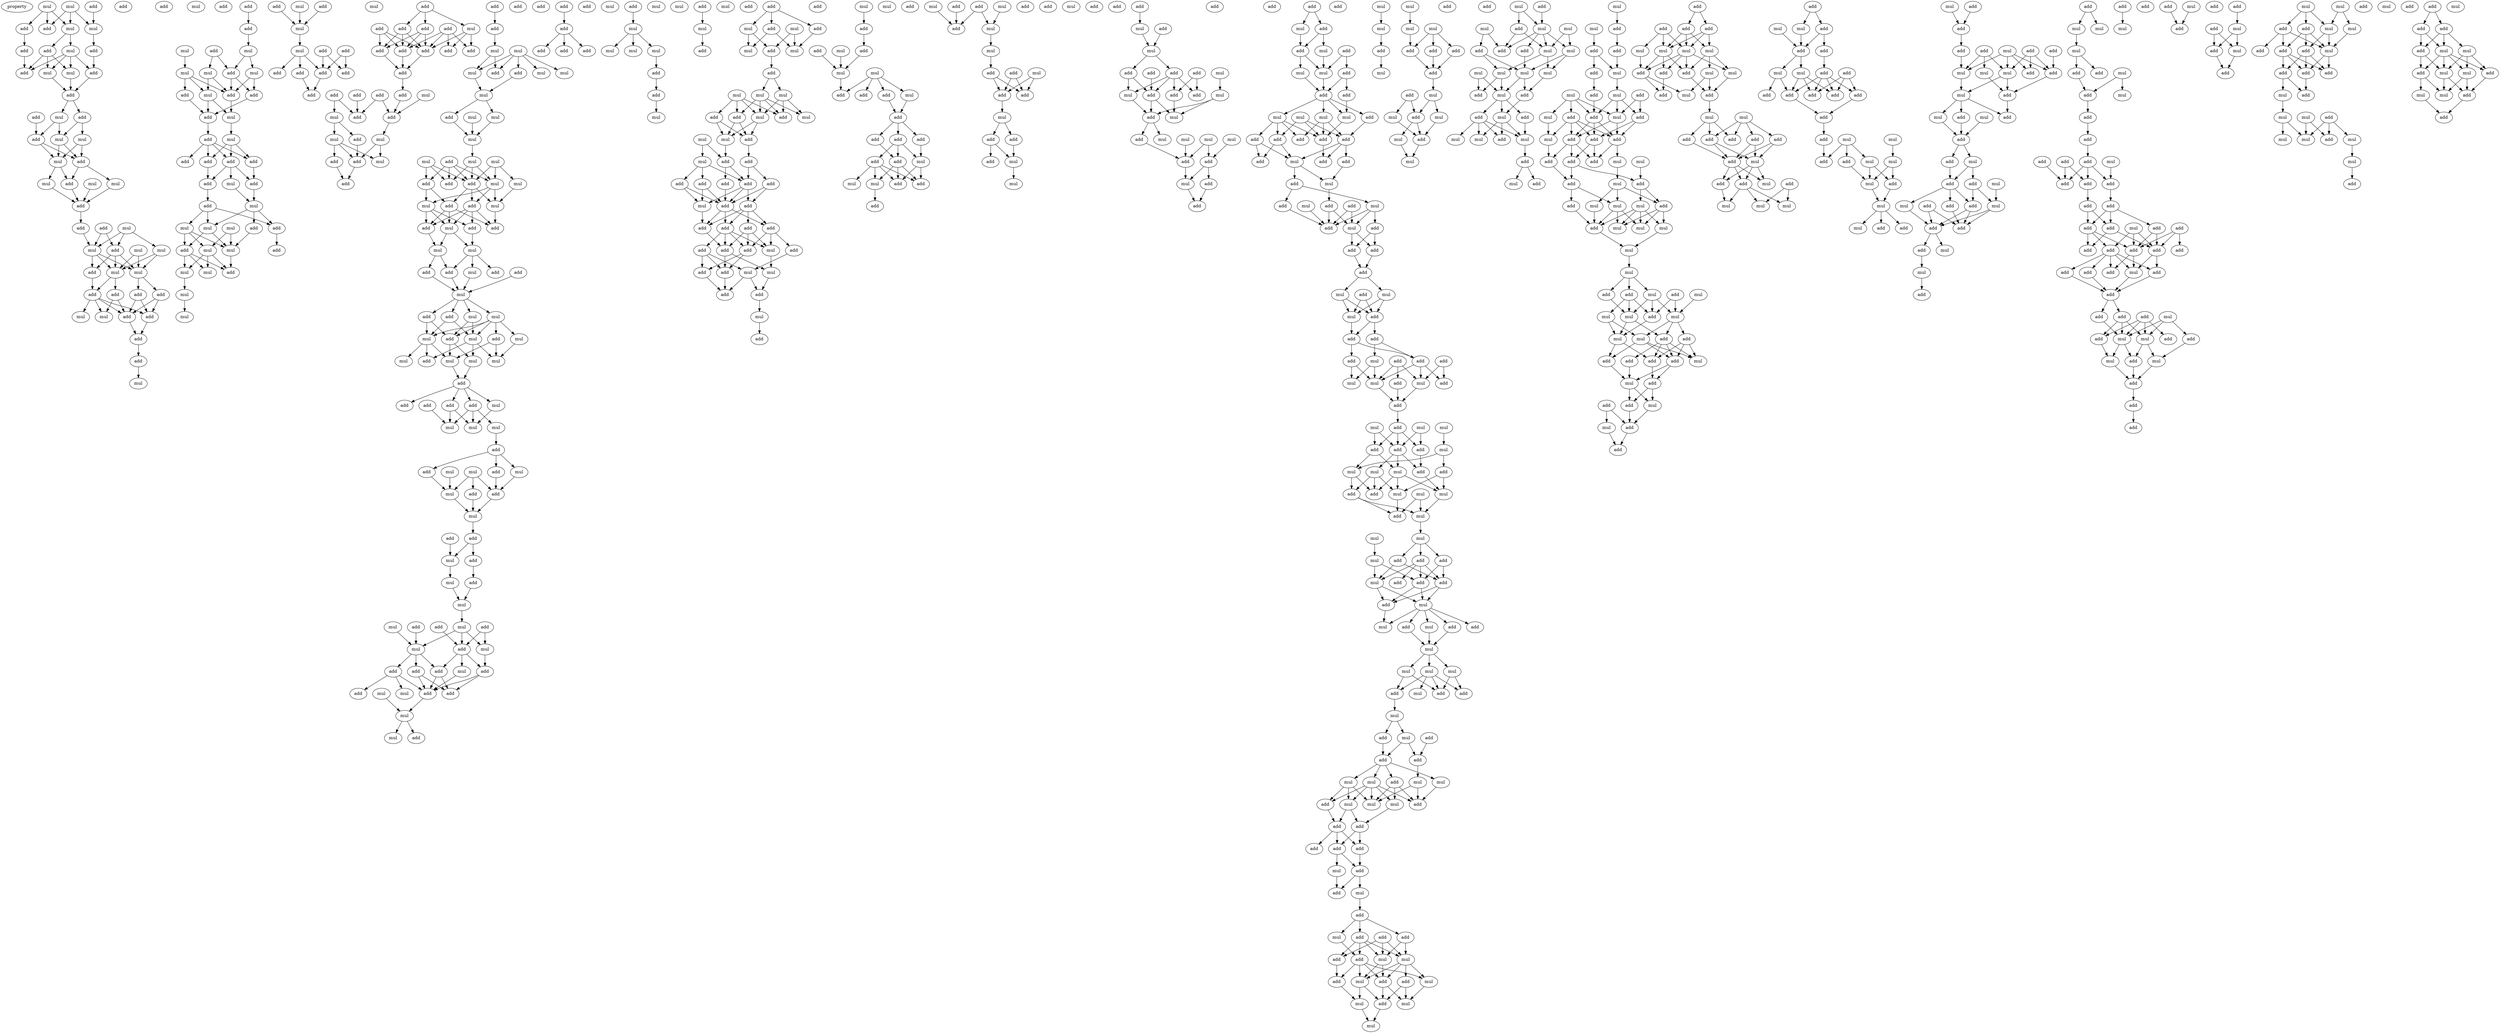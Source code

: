 digraph {
    node [fontcolor=black]
    property [mul=2,lf=1.8]
    0 [ label = mul ];
    1 [ label = add ];
    2 [ label = mul ];
    3 [ label = add ];
    4 [ label = add ];
    5 [ label = mul ];
    6 [ label = mul ];
    7 [ label = add ];
    8 [ label = add ];
    9 [ label = mul ];
    10 [ label = add ];
    11 [ label = add ];
    12 [ label = add ];
    13 [ label = mul ];
    14 [ label = mul ];
    15 [ label = add ];
    16 [ label = add ];
    17 [ label = add ];
    18 [ label = mul ];
    19 [ label = add ];
    20 [ label = add ];
    21 [ label = mul ];
    22 [ label = add ];
    23 [ label = mul ];
    24 [ label = mul ];
    25 [ label = add ];
    26 [ label = mul ];
    27 [ label = mul ];
    28 [ label = mul ];
    29 [ label = add ];
    30 [ label = mul ];
    31 [ label = add ];
    32 [ label = mul ];
    33 [ label = add ];
    34 [ label = add ];
    35 [ label = mul ];
    36 [ label = mul ];
    37 [ label = add ];
    38 [ label = mul ];
    39 [ label = mul ];
    40 [ label = mul ];
    41 [ label = add ];
    42 [ label = add ];
    43 [ label = add ];
    44 [ label = add ];
    45 [ label = add ];
    46 [ label = mul ];
    47 [ label = add ];
    48 [ label = mul ];
    49 [ label = add ];
    50 [ label = add ];
    51 [ label = add ];
    52 [ label = add ];
    53 [ label = mul ];
    54 [ label = add ];
    55 [ label = add ];
    56 [ label = add ];
    57 [ label = mul ];
    58 [ label = mul ];
    59 [ label = add ];
    60 [ label = mul ];
    61 [ label = mul ];
    62 [ label = mul ];
    63 [ label = add ];
    64 [ label = add ];
    65 [ label = mul ];
    66 [ label = add ];
    67 [ label = add ];
    68 [ label = mul ];
    69 [ label = mul ];
    70 [ label = add ];
    71 [ label = add ];
    72 [ label = add ];
    73 [ label = add ];
    74 [ label = add ];
    75 [ label = mul ];
    76 [ label = add ];
    77 [ label = add ];
    78 [ label = mul ];
    79 [ label = add ];
    80 [ label = add ];
    81 [ label = mul ];
    82 [ label = add ];
    83 [ label = mul ];
    84 [ label = mul ];
    85 [ label = add ];
    86 [ label = mul ];
    87 [ label = mul ];
    88 [ label = add ];
    89 [ label = add ];
    90 [ label = mul ];
    91 [ label = mul ];
    92 [ label = mul ];
    93 [ label = mul ];
    94 [ label = add ];
    95 [ label = mul ];
    96 [ label = add ];
    97 [ label = mul ];
    98 [ label = mul ];
    99 [ label = add ];
    100 [ label = mul ];
    101 [ label = add ];
    102 [ label = add ];
    103 [ label = add ];
    104 [ label = add ];
    105 [ label = add ];
    106 [ label = add ];
    107 [ label = add ];
    108 [ label = add ];
    109 [ label = add ];
    110 [ label = add ];
    111 [ label = add ];
    112 [ label = mul ];
    113 [ label = add ];
    114 [ label = add ];
    115 [ label = add ];
    116 [ label = add ];
    117 [ label = add ];
    118 [ label = add ];
    119 [ label = mul ];
    120 [ label = add ];
    121 [ label = add ];
    122 [ label = add ];
    123 [ label = add ];
    124 [ label = add ];
    125 [ label = add ];
    126 [ label = mul ];
    127 [ label = mul ];
    128 [ label = add ];
    129 [ label = mul ];
    130 [ label = add ];
    131 [ label = mul ];
    132 [ label = add ];
    133 [ label = add ];
    134 [ label = add ];
    135 [ label = add ];
    136 [ label = mul ];
    137 [ label = mul ];
    138 [ label = mul ];
    139 [ label = mul ];
    140 [ label = add ];
    141 [ label = mul ];
    142 [ label = add ];
    143 [ label = mul ];
    144 [ label = add ];
    145 [ label = mul ];
    146 [ label = mul ];
    147 [ label = add ];
    148 [ label = mul ];
    149 [ label = mul ];
    150 [ label = add ];
    151 [ label = mul ];
    152 [ label = mul ];
    153 [ label = mul ];
    154 [ label = add ];
    155 [ label = mul ];
    156 [ label = add ];
    157 [ label = add ];
    158 [ label = mul ];
    159 [ label = add ];
    160 [ label = mul ];
    161 [ label = add ];
    162 [ label = mul ];
    163 [ label = add ];
    164 [ label = add ];
    165 [ label = add ];
    166 [ label = mul ];
    167 [ label = mul ];
    168 [ label = add ];
    169 [ label = mul ];
    170 [ label = add ];
    171 [ label = add ];
    172 [ label = add ];
    173 [ label = mul ];
    174 [ label = add ];
    175 [ label = mul ];
    176 [ label = mul ];
    177 [ label = add ];
    178 [ label = mul ];
    179 [ label = mul ];
    180 [ label = add ];
    181 [ label = mul ];
    182 [ label = add ];
    183 [ label = add ];
    184 [ label = mul ];
    185 [ label = mul ];
    186 [ label = mul ];
    187 [ label = mul ];
    188 [ label = add ];
    189 [ label = add ];
    190 [ label = mul ];
    191 [ label = add ];
    192 [ label = add ];
    193 [ label = add ];
    194 [ label = mul ];
    195 [ label = mul ];
    196 [ label = mul ];
    197 [ label = add ];
    198 [ label = add ];
    199 [ label = add ];
    200 [ label = mul ];
    201 [ label = mul ];
    202 [ label = mul ];
    203 [ label = add ];
    204 [ label = mul ];
    205 [ label = add ];
    206 [ label = add ];
    207 [ label = mul ];
    208 [ label = add ];
    209 [ label = add ];
    210 [ label = add ];
    211 [ label = mul ];
    212 [ label = mul ];
    213 [ label = add ];
    214 [ label = mul ];
    215 [ label = add ];
    216 [ label = add ];
    217 [ label = add ];
    218 [ label = mul ];
    219 [ label = mul ];
    220 [ label = add ];
    221 [ label = mul ];
    222 [ label = mul ];
    223 [ label = add ];
    224 [ label = add ];
    225 [ label = add ];
    226 [ label = mul ];
    227 [ label = add ];
    228 [ label = add ];
    229 [ label = mul ];
    230 [ label = add ];
    231 [ label = add ];
    232 [ label = mul ];
    233 [ label = mul ];
    234 [ label = add ];
    235 [ label = add ];
    236 [ label = mul ];
    237 [ label = add ];
    238 [ label = add ];
    239 [ label = add ];
    240 [ label = add ];
    241 [ label = mul ];
    242 [ label = add ];
    243 [ label = add ];
    244 [ label = mul ];
    245 [ label = mul ];
    246 [ label = mul ];
    247 [ label = mul ];
    248 [ label = mul ];
    249 [ label = mul ];
    250 [ label = add ];
    251 [ label = add ];
    252 [ label = add ];
    253 [ label = mul ];
    254 [ label = mul ];
    255 [ label = mul ];
    256 [ label = add ];
    257 [ label = add ];
    258 [ label = add ];
    259 [ label = mul ];
    260 [ label = mul ];
    261 [ label = add ];
    262 [ label = add ];
    263 [ label = add ];
    264 [ label = mul ];
    265 [ label = mul ];
    266 [ label = add ];
    267 [ label = mul ];
    268 [ label = mul ];
    269 [ label = mul ];
    270 [ label = mul ];
    271 [ label = add ];
    272 [ label = add ];
    273 [ label = add ];
    274 [ label = mul ];
    275 [ label = add ];
    276 [ label = mul ];
    277 [ label = mul ];
    278 [ label = add ];
    279 [ label = add ];
    280 [ label = mul ];
    281 [ label = add ];
    282 [ label = add ];
    283 [ label = add ];
    284 [ label = add ];
    285 [ label = add ];
    286 [ label = add ];
    287 [ label = add ];
    288 [ label = mul ];
    289 [ label = add ];
    290 [ label = add ];
    291 [ label = add ];
    292 [ label = add ];
    293 [ label = mul ];
    294 [ label = add ];
    295 [ label = add ];
    296 [ label = add ];
    297 [ label = add ];
    298 [ label = add ];
    299 [ label = add ];
    300 [ label = mul ];
    301 [ label = mul ];
    302 [ label = add ];
    303 [ label = add ];
    304 [ label = add ];
    305 [ label = mul ];
    306 [ label = add ];
    307 [ label = mul ];
    308 [ label = add ];
    309 [ label = add ];
    310 [ label = mul ];
    311 [ label = add ];
    312 [ label = mul ];
    313 [ label = mul ];
    314 [ label = mul ];
    315 [ label = add ];
    316 [ label = add ];
    317 [ label = add ];
    318 [ label = mul ];
    319 [ label = add ];
    320 [ label = add ];
    321 [ label = add ];
    322 [ label = add ];
    323 [ label = add ];
    324 [ label = mul ];
    325 [ label = add ];
    326 [ label = add ];
    327 [ label = mul ];
    328 [ label = mul ];
    329 [ label = add ];
    330 [ label = add ];
    331 [ label = add ];
    332 [ label = mul ];
    333 [ label = add ];
    334 [ label = add ];
    335 [ label = mul ];
    336 [ label = mul ];
    337 [ label = add ];
    338 [ label = mul ];
    339 [ label = add ];
    340 [ label = add ];
    341 [ label = mul ];
    342 [ label = add ];
    343 [ label = add ];
    344 [ label = add ];
    345 [ label = add ];
    346 [ label = mul ];
    347 [ label = add ];
    348 [ label = add ];
    349 [ label = add ];
    350 [ label = mul ];
    351 [ label = mul ];
    352 [ label = add ];
    353 [ label = mul ];
    354 [ label = add ];
    355 [ label = add ];
    356 [ label = mul ];
    357 [ label = add ];
    358 [ label = add ];
    359 [ label = add ];
    360 [ label = mul ];
    361 [ label = add ];
    362 [ label = mul ];
    363 [ label = add ];
    364 [ label = add ];
    365 [ label = add ];
    366 [ label = mul ];
    367 [ label = mul ];
    368 [ label = add ];
    369 [ label = add ];
    370 [ label = add ];
    371 [ label = mul ];
    372 [ label = add ];
    373 [ label = add ];
    374 [ label = mul ];
    375 [ label = mul ];
    376 [ label = mul ];
    377 [ label = mul ];
    378 [ label = add ];
    379 [ label = add ];
    380 [ label = mul ];
    381 [ label = add ];
    382 [ label = add ];
    383 [ label = add ];
    384 [ label = add ];
    385 [ label = mul ];
    386 [ label = add ];
    387 [ label = mul ];
    388 [ label = add ];
    389 [ label = mul ];
    390 [ label = mul ];
    391 [ label = add ];
    392 [ label = add ];
    393 [ label = add ];
    394 [ label = mul ];
    395 [ label = mul ];
    396 [ label = add ];
    397 [ label = mul ];
    398 [ label = mul ];
    399 [ label = add ];
    400 [ label = add ];
    401 [ label = add ];
    402 [ label = add ];
    403 [ label = add ];
    404 [ label = add ];
    405 [ label = mul ];
    406 [ label = add ];
    407 [ label = add ];
    408 [ label = add ];
    409 [ label = mul ];
    410 [ label = add ];
    411 [ label = mul ];
    412 [ label = add ];
    413 [ label = mul ];
    414 [ label = add ];
    415 [ label = add ];
    416 [ label = add ];
    417 [ label = mul ];
    418 [ label = add ];
    419 [ label = add ];
    420 [ label = add ];
    421 [ label = add ];
    422 [ label = mul ];
    423 [ label = add ];
    424 [ label = mul ];
    425 [ label = add ];
    426 [ label = mul ];
    427 [ label = add ];
    428 [ label = add ];
    429 [ label = add ];
    430 [ label = add ];
    431 [ label = mul ];
    432 [ label = add ];
    433 [ label = add ];
    434 [ label = mul ];
    435 [ label = mul ];
    436 [ label = mul ];
    437 [ label = add ];
    438 [ label = add ];
    439 [ label = add ];
    440 [ label = mul ];
    441 [ label = mul ];
    442 [ label = add ];
    443 [ label = mul ];
    444 [ label = add ];
    445 [ label = add ];
    446 [ label = add ];
    447 [ label = mul ];
    448 [ label = mul ];
    449 [ label = mul ];
    450 [ label = mul ];
    451 [ label = add ];
    452 [ label = add ];
    453 [ label = mul ];
    454 [ label = add ];
    455 [ label = mul ];
    456 [ label = add ];
    457 [ label = mul ];
    458 [ label = mul ];
    459 [ label = add ];
    460 [ label = mul ];
    461 [ label = mul ];
    462 [ label = add ];
    463 [ label = add ];
    464 [ label = mul ];
    465 [ label = add ];
    466 [ label = mul ];
    467 [ label = add ];
    468 [ label = add ];
    469 [ label = add ];
    470 [ label = add ];
    471 [ label = mul ];
    472 [ label = mul ];
    473 [ label = add ];
    474 [ label = mul ];
    475 [ label = add ];
    476 [ label = add ];
    477 [ label = mul ];
    478 [ label = mul ];
    479 [ label = mul ];
    480 [ label = mul ];
    481 [ label = add ];
    482 [ label = add ];
    483 [ label = mul ];
    484 [ label = add ];
    485 [ label = mul ];
    486 [ label = add ];
    487 [ label = add ];
    488 [ label = mul ];
    489 [ label = add ];
    490 [ label = add ];
    491 [ label = mul ];
    492 [ label = add ];
    493 [ label = mul ];
    494 [ label = mul ];
    495 [ label = mul ];
    496 [ label = mul ];
    497 [ label = mul ];
    498 [ label = add ];
    499 [ label = mul ];
    500 [ label = add ];
    501 [ label = add ];
    502 [ label = add ];
    503 [ label = add ];
    504 [ label = add ];
    505 [ label = add ];
    506 [ label = add ];
    507 [ label = mul ];
    508 [ label = mul ];
    509 [ label = add ];
    510 [ label = add ];
    511 [ label = add ];
    512 [ label = add ];
    513 [ label = mul ];
    514 [ label = add ];
    515 [ label = mul ];
    516 [ label = add ];
    517 [ label = add ];
    518 [ label = mul ];
    519 [ label = add ];
    520 [ label = mul ];
    521 [ label = mul ];
    522 [ label = add ];
    523 [ label = add ];
    524 [ label = mul ];
    525 [ label = mul ];
    526 [ label = add ];
    527 [ label = mul ];
    528 [ label = mul ];
    529 [ label = mul ];
    530 [ label = add ];
    531 [ label = mul ];
    532 [ label = mul ];
    533 [ label = mul ];
    534 [ label = mul ];
    535 [ label = add ];
    536 [ label = add ];
    537 [ label = add ];
    538 [ label = add ];
    539 [ label = add ];
    540 [ label = add ];
    541 [ label = mul ];
    542 [ label = mul ];
    543 [ label = add ];
    544 [ label = add ];
    545 [ label = mul ];
    546 [ label = add ];
    547 [ label = mul ];
    548 [ label = mul ];
    549 [ label = mul ];
    550 [ label = add ];
    551 [ label = mul ];
    552 [ label = add ];
    553 [ label = mul ];
    554 [ label = mul ];
    555 [ label = add ];
    556 [ label = mul ];
    557 [ label = add ];
    558 [ label = add ];
    559 [ label = mul ];
    560 [ label = mul ];
    561 [ label = mul ];
    562 [ label = mul ];
    563 [ label = mul ];
    564 [ label = add ];
    565 [ label = mul ];
    566 [ label = add ];
    567 [ label = add ];
    568 [ label = mul ];
    569 [ label = add ];
    570 [ label = mul ];
    571 [ label = add ];
    572 [ label = mul ];
    573 [ label = mul ];
    574 [ label = add ];
    575 [ label = mul ];
    576 [ label = add ];
    577 [ label = mul ];
    578 [ label = add ];
    579 [ label = mul ];
    580 [ label = add ];
    581 [ label = add ];
    582 [ label = add ];
    583 [ label = mul ];
    584 [ label = mul ];
    585 [ label = add ];
    586 [ label = mul ];
    587 [ label = add ];
    588 [ label = add ];
    589 [ label = add ];
    590 [ label = mul ];
    591 [ label = mul ];
    592 [ label = add ];
    593 [ label = mul ];
    594 [ label = add ];
    595 [ label = add ];
    596 [ label = add ];
    597 [ label = mul ];
    598 [ label = add ];
    599 [ label = mul ];
    600 [ label = add ];
    601 [ label = add ];
    602 [ label = add ];
    603 [ label = mul ];
    604 [ label = add ];
    605 [ label = mul ];
    606 [ label = add ];
    607 [ label = mul ];
    608 [ label = add ];
    609 [ label = mul ];
    610 [ label = add ];
    611 [ label = mul ];
    612 [ label = mul ];
    613 [ label = mul ];
    614 [ label = mul ];
    615 [ label = mul ];
    616 [ label = add ];
    617 [ label = add ];
    618 [ label = add ];
    619 [ label = mul ];
    620 [ label = mul ];
    621 [ label = mul ];
    622 [ label = mul ];
    623 [ label = add ];
    624 [ label = mul ];
    625 [ label = mul ];
    626 [ label = add ];
    627 [ label = add ];
    628 [ label = mul ];
    629 [ label = add ];
    630 [ label = mul ];
    631 [ label = add ];
    632 [ label = add ];
    633 [ label = add ];
    634 [ label = mul ];
    635 [ label = add ];
    636 [ label = mul ];
    637 [ label = add ];
    638 [ label = add ];
    639 [ label = mul ];
    640 [ label = add ];
    641 [ label = add ];
    642 [ label = add ];
    643 [ label = add ];
    644 [ label = add ];
    645 [ label = add ];
    646 [ label = mul ];
    647 [ label = mul ];
    648 [ label = mul ];
    649 [ label = mul ];
    650 [ label = add ];
    651 [ label = mul ];
    652 [ label = add ];
    653 [ label = add ];
    654 [ label = mul ];
    655 [ label = add ];
    656 [ label = add ];
    657 [ label = mul ];
    658 [ label = mul ];
    659 [ label = mul ];
    660 [ label = add ];
    661 [ label = add ];
    662 [ label = add ];
    663 [ label = add ];
    664 [ label = add ];
    665 [ label = add ];
    666 [ label = mul ];
    667 [ label = add ];
    668 [ label = mul ];
    669 [ label = add ];
    670 [ label = add ];
    671 [ label = mul ];
    672 [ label = mul ];
    673 [ label = mul ];
    674 [ label = add ];
    675 [ label = add ];
    676 [ label = mul ];
    677 [ label = mul ];
    678 [ label = add ];
    679 [ label = add ];
    680 [ label = add ];
    681 [ label = mul ];
    682 [ label = mul ];
    683 [ label = add ];
    684 [ label = add ];
    685 [ label = add ];
    686 [ label = add ];
    687 [ label = add ];
    688 [ label = add ];
    689 [ label = add ];
    690 [ label = add ];
    691 [ label = mul ];
    692 [ label = mul ];
    693 [ label = mul ];
    694 [ label = add ];
    695 [ label = mul ];
    696 [ label = add ];
    697 [ label = mul ];
    698 [ label = add ];
    699 [ label = mul ];
    700 [ label = mul ];
    701 [ label = mul ];
    702 [ label = add ];
    703 [ label = add ];
    704 [ label = add ];
    705 [ label = add ];
    706 [ label = mul ];
    707 [ label = add ];
    708 [ label = add ];
    709 [ label = add ];
    710 [ label = add ];
    711 [ label = add ];
    712 [ label = mul ];
    713 [ label = mul ];
    714 [ label = add ];
    715 [ label = mul ];
    716 [ label = mul ];
    717 [ label = add ];
    718 [ label = mul ];
    719 [ label = add ];
    720 [ label = add ];
    721 [ label = mul ];
    722 [ label = add ];
    723 [ label = mul ];
    724 [ label = add ];
    725 [ label = add ];
    726 [ label = add ];
    727 [ label = mul ];
    728 [ label = mul ];
    729 [ label = add ];
    730 [ label = mul ];
    731 [ label = add ];
    732 [ label = add ];
    733 [ label = add ];
    734 [ label = add ];
    735 [ label = add ];
    736 [ label = mul ];
    737 [ label = mul ];
    738 [ label = add ];
    739 [ label = add ];
    740 [ label = mul ];
    741 [ label = mul ];
    742 [ label = mul ];
    743 [ label = mul ];
    744 [ label = add ];
    745 [ label = add ];
    746 [ label = add ];
    747 [ label = mul ];
    748 [ label = mul ];
    749 [ label = add ];
    750 [ label = add ];
    751 [ label = add ];
    752 [ label = add ];
    753 [ label = mul ];
    754 [ label = add ];
    755 [ label = add ];
    756 [ label = add ];
    757 [ label = add ];
    758 [ label = add ];
    759 [ label = add ];
    760 [ label = add ];
    761 [ label = add ];
    762 [ label = add ];
    763 [ label = add ];
    764 [ label = mul ];
    765 [ label = add ];
    766 [ label = add ];
    767 [ label = add ];
    768 [ label = add ];
    769 [ label = add ];
    770 [ label = add ];
    771 [ label = add ];
    772 [ label = mul ];
    773 [ label = add ];
    774 [ label = add ];
    775 [ label = add ];
    776 [ label = add ];
    777 [ label = add ];
    778 [ label = mul ];
    779 [ label = add ];
    780 [ label = add ];
    781 [ label = add ];
    782 [ label = add ];
    783 [ label = mul ];
    784 [ label = add ];
    785 [ label = add ];
    786 [ label = mul ];
    787 [ label = mul ];
    788 [ label = mul ];
    789 [ label = add ];
    790 [ label = add ];
    791 [ label = add ];
    792 [ label = mul ];
    793 [ label = add ];
    794 [ label = add ];
    795 [ label = add ];
    796 [ label = add ];
    797 [ label = add ];
    798 [ label = add ];
    799 [ label = mul ];
    800 [ label = add ];
    801 [ label = mul ];
    802 [ label = add ];
    803 [ label = mul ];
    804 [ label = add ];
    805 [ label = mul ];
    806 [ label = add ];
    807 [ label = mul ];
    808 [ label = add ];
    809 [ label = mul ];
    810 [ label = add ];
    811 [ label = mul ];
    812 [ label = add ];
    813 [ label = add ];
    814 [ label = add ];
    815 [ label = add ];
    816 [ label = mul ];
    817 [ label = add ];
    818 [ label = mul ];
    819 [ label = add ];
    820 [ label = mul ];
    821 [ label = add ];
    822 [ label = mul ];
    823 [ label = add ];
    824 [ label = mul ];
    825 [ label = mul ];
    826 [ label = mul ];
    827 [ label = add ];
    828 [ label = mul ];
    829 [ label = add ];
    830 [ label = add ];
    831 [ label = add ];
    832 [ label = add ];
    833 [ label = add ];
    834 [ label = mul ];
    835 [ label = mul ];
    836 [ label = mul ];
    837 [ label = add ];
    838 [ label = add ];
    839 [ label = mul ];
    840 [ label = mul ];
    841 [ label = mul ];
    842 [ label = add ];
    843 [ label = add ];
    844 [ label = mul ];
    0 -> 4 [ name = 0 ];
    0 -> 5 [ name = 1 ];
    0 -> 6 [ name = 2 ];
    1 -> 5 [ name = 3 ];
    2 -> 3 [ name = 4 ];
    2 -> 4 [ name = 5 ];
    2 -> 6 [ name = 6 ];
    3 -> 7 [ name = 7 ];
    5 -> 8 [ name = 8 ];
    6 -> 9 [ name = 9 ];
    6 -> 10 [ name = 10 ];
    7 -> 12 [ name = 11 ];
    8 -> 11 [ name = 12 ];
    9 -> 11 [ name = 13 ];
    9 -> 12 [ name = 14 ];
    9 -> 13 [ name = 15 ];
    9 -> 14 [ name = 16 ];
    10 -> 12 [ name = 17 ];
    10 -> 13 [ name = 18 ];
    10 -> 14 [ name = 19 ];
    11 -> 16 [ name = 20 ];
    13 -> 16 [ name = 21 ];
    14 -> 16 [ name = 22 ];
    16 -> 17 [ name = 23 ];
    16 -> 18 [ name = 24 ];
    17 -> 21 [ name = 25 ];
    17 -> 23 [ name = 26 ];
    18 -> 21 [ name = 27 ];
    18 -> 22 [ name = 28 ];
    20 -> 22 [ name = 29 ];
    21 -> 24 [ name = 30 ];
    21 -> 25 [ name = 31 ];
    22 -> 24 [ name = 32 ];
    22 -> 25 [ name = 33 ];
    23 -> 24 [ name = 34 ];
    23 -> 25 [ name = 35 ];
    24 -> 26 [ name = 36 ];
    24 -> 29 [ name = 37 ];
    25 -> 27 [ name = 38 ];
    25 -> 29 [ name = 39 ];
    26 -> 31 [ name = 40 ];
    27 -> 31 [ name = 41 ];
    28 -> 31 [ name = 42 ];
    29 -> 31 [ name = 43 ];
    31 -> 33 [ name = 44 ];
    32 -> 36 [ name = 45 ];
    32 -> 37 [ name = 46 ];
    32 -> 38 [ name = 47 ];
    33 -> 36 [ name = 48 ];
    34 -> 36 [ name = 49 ];
    34 -> 37 [ name = 50 ];
    35 -> 39 [ name = 51 ];
    35 -> 40 [ name = 52 ];
    36 -> 39 [ name = 53 ];
    36 -> 40 [ name = 54 ];
    36 -> 41 [ name = 55 ];
    37 -> 39 [ name = 56 ];
    37 -> 40 [ name = 57 ];
    37 -> 41 [ name = 58 ];
    38 -> 39 [ name = 59 ];
    38 -> 40 [ name = 60 ];
    39 -> 43 [ name = 61 ];
    39 -> 44 [ name = 62 ];
    40 -> 42 [ name = 63 ];
    40 -> 45 [ name = 64 ];
    41 -> 43 [ name = 65 ];
    42 -> 47 [ name = 66 ];
    42 -> 49 [ name = 67 ];
    43 -> 46 [ name = 68 ];
    43 -> 47 [ name = 69 ];
    43 -> 48 [ name = 70 ];
    43 -> 49 [ name = 71 ];
    44 -> 46 [ name = 72 ];
    44 -> 47 [ name = 73 ];
    45 -> 47 [ name = 74 ];
    45 -> 49 [ name = 75 ];
    47 -> 50 [ name = 76 ];
    49 -> 50 [ name = 77 ];
    50 -> 51 [ name = 78 ];
    51 -> 53 [ name = 79 ];
    54 -> 55 [ name = 80 ];
    55 -> 57 [ name = 81 ];
    56 -> 59 [ name = 82 ];
    56 -> 60 [ name = 83 ];
    57 -> 59 [ name = 84 ];
    57 -> 62 [ name = 85 ];
    58 -> 61 [ name = 86 ];
    59 -> 64 [ name = 87 ];
    59 -> 66 [ name = 88 ];
    60 -> 65 [ name = 89 ];
    60 -> 66 [ name = 90 ];
    61 -> 63 [ name = 91 ];
    61 -> 65 [ name = 92 ];
    61 -> 66 [ name = 93 ];
    62 -> 64 [ name = 94 ];
    62 -> 66 [ name = 95 ];
    63 -> 67 [ name = 96 ];
    64 -> 67 [ name = 97 ];
    65 -> 67 [ name = 98 ];
    65 -> 68 [ name = 99 ];
    66 -> 68 [ name = 100 ];
    67 -> 70 [ name = 101 ];
    68 -> 69 [ name = 102 ];
    69 -> 71 [ name = 103 ];
    69 -> 72 [ name = 104 ];
    69 -> 74 [ name = 105 ];
    70 -> 71 [ name = 106 ];
    70 -> 72 [ name = 107 ];
    70 -> 73 [ name = 108 ];
    70 -> 74 [ name = 109 ];
    71 -> 75 [ name = 110 ];
    71 -> 76 [ name = 111 ];
    71 -> 77 [ name = 112 ];
    72 -> 76 [ name = 113 ];
    74 -> 77 [ name = 114 ];
    75 -> 78 [ name = 115 ];
    76 -> 79 [ name = 116 ];
    77 -> 78 [ name = 117 ];
    78 -> 80 [ name = 118 ];
    78 -> 82 [ name = 119 ];
    78 -> 83 [ name = 120 ];
    79 -> 80 [ name = 121 ];
    79 -> 81 [ name = 122 ];
    79 -> 83 [ name = 123 ];
    80 -> 88 [ name = 124 ];
    81 -> 85 [ name = 125 ];
    81 -> 86 [ name = 126 ];
    81 -> 87 [ name = 127 ];
    82 -> 87 [ name = 128 ];
    83 -> 85 [ name = 129 ];
    83 -> 87 [ name = 130 ];
    84 -> 86 [ name = 131 ];
    84 -> 87 [ name = 132 ];
    85 -> 89 [ name = 133 ];
    85 -> 90 [ name = 134 ];
    85 -> 91 [ name = 135 ];
    86 -> 89 [ name = 136 ];
    86 -> 90 [ name = 137 ];
    86 -> 91 [ name = 138 ];
    87 -> 89 [ name = 139 ];
    90 -> 92 [ name = 140 ];
    92 -> 93 [ name = 141 ];
    94 -> 98 [ name = 142 ];
    95 -> 98 [ name = 143 ];
    96 -> 98 [ name = 144 ];
    98 -> 100 [ name = 145 ];
    99 -> 102 [ name = 146 ];
    99 -> 104 [ name = 147 ];
    100 -> 103 [ name = 148 ];
    100 -> 104 [ name = 149 ];
    100 -> 105 [ name = 150 ];
    101 -> 102 [ name = 151 ];
    101 -> 104 [ name = 152 ];
    104 -> 106 [ name = 153 ];
    105 -> 106 [ name = 154 ];
    107 -> 109 [ name = 155 ];
    107 -> 110 [ name = 156 ];
    107 -> 112 [ name = 157 ];
    108 -> 115 [ name = 158 ];
    108 -> 116 [ name = 159 ];
    108 -> 117 [ name = 160 ];
    109 -> 115 [ name = 161 ];
    109 -> 116 [ name = 162 ];
    109 -> 117 [ name = 163 ];
    110 -> 115 [ name = 164 ];
    110 -> 116 [ name = 165 ];
    110 -> 117 [ name = 166 ];
    111 -> 113 [ name = 167 ];
    111 -> 114 [ name = 168 ];
    111 -> 115 [ name = 169 ];
    111 -> 116 [ name = 170 ];
    112 -> 113 [ name = 171 ];
    112 -> 114 [ name = 172 ];
    112 -> 116 [ name = 173 ];
    115 -> 118 [ name = 174 ];
    116 -> 118 [ name = 175 ];
    117 -> 118 [ name = 176 ];
    118 -> 121 [ name = 177 ];
    119 -> 125 [ name = 178 ];
    120 -> 124 [ name = 179 ];
    120 -> 126 [ name = 180 ];
    121 -> 125 [ name = 181 ];
    122 -> 124 [ name = 182 ];
    122 -> 125 [ name = 183 ];
    123 -> 124 [ name = 184 ];
    125 -> 127 [ name = 185 ];
    126 -> 128 [ name = 186 ];
    126 -> 129 [ name = 187 ];
    127 -> 131 [ name = 188 ];
    127 -> 132 [ name = 189 ];
    128 -> 132 [ name = 190 ];
    129 -> 130 [ name = 191 ];
    129 -> 131 [ name = 192 ];
    129 -> 132 [ name = 193 ];
    130 -> 133 [ name = 194 ];
    132 -> 133 [ name = 195 ];
    134 -> 135 [ name = 196 ];
    135 -> 137 [ name = 197 ];
    136 -> 138 [ name = 198 ];
    136 -> 139 [ name = 199 ];
    136 -> 140 [ name = 200 ];
    136 -> 141 [ name = 201 ];
    136 -> 142 [ name = 202 ];
    137 -> 140 [ name = 203 ];
    137 -> 141 [ name = 204 ];
    141 -> 143 [ name = 205 ];
    142 -> 143 [ name = 206 ];
    143 -> 145 [ name = 207 ];
    143 -> 147 [ name = 208 ];
    145 -> 148 [ name = 209 ];
    146 -> 148 [ name = 210 ];
    147 -> 148 [ name = 211 ];
    148 -> 152 [ name = 212 ];
    149 -> 153 [ name = 213 ];
    149 -> 155 [ name = 214 ];
    149 -> 156 [ name = 215 ];
    150 -> 154 [ name = 216 ];
    150 -> 155 [ name = 217 ];
    150 -> 156 [ name = 218 ];
    150 -> 157 [ name = 219 ];
    151 -> 154 [ name = 220 ];
    151 -> 156 [ name = 221 ];
    151 -> 157 [ name = 222 ];
    152 -> 154 [ name = 223 ];
    152 -> 155 [ name = 224 ];
    152 -> 156 [ name = 225 ];
    153 -> 160 [ name = 226 ];
    155 -> 158 [ name = 227 ];
    155 -> 159 [ name = 228 ];
    155 -> 160 [ name = 229 ];
    156 -> 159 [ name = 230 ];
    156 -> 160 [ name = 231 ];
    156 -> 161 [ name = 232 ];
    157 -> 158 [ name = 233 ];
    157 -> 161 [ name = 234 ];
    158 -> 162 [ name = 235 ];
    158 -> 163 [ name = 236 ];
    158 -> 164 [ name = 237 ];
    159 -> 162 [ name = 238 ];
    159 -> 163 [ name = 239 ];
    159 -> 164 [ name = 240 ];
    159 -> 165 [ name = 241 ];
    160 -> 165 [ name = 242 ];
    161 -> 162 [ name = 243 ];
    161 -> 163 [ name = 244 ];
    161 -> 165 [ name = 245 ];
    162 -> 166 [ name = 246 ];
    162 -> 167 [ name = 247 ];
    163 -> 166 [ name = 248 ];
    164 -> 167 [ name = 249 ];
    166 -> 168 [ name = 250 ];
    166 -> 170 [ name = 251 ];
    167 -> 168 [ name = 252 ];
    167 -> 169 [ name = 253 ];
    167 -> 171 [ name = 254 ];
    168 -> 173 [ name = 255 ];
    169 -> 173 [ name = 256 ];
    170 -> 173 [ name = 257 ];
    172 -> 173 [ name = 258 ];
    173 -> 174 [ name = 259 ];
    173 -> 175 [ name = 260 ];
    173 -> 176 [ name = 261 ];
    173 -> 177 [ name = 262 ];
    174 -> 179 [ name = 263 ];
    174 -> 182 [ name = 264 ];
    175 -> 178 [ name = 265 ];
    175 -> 179 [ name = 266 ];
    175 -> 180 [ name = 267 ];
    175 -> 181 [ name = 268 ];
    175 -> 182 [ name = 269 ];
    176 -> 178 [ name = 270 ];
    176 -> 182 [ name = 271 ];
    177 -> 178 [ name = 272 ];
    177 -> 179 [ name = 273 ];
    178 -> 183 [ name = 274 ];
    178 -> 184 [ name = 275 ];
    178 -> 187 [ name = 276 ];
    179 -> 183 [ name = 277 ];
    179 -> 185 [ name = 278 ];
    179 -> 186 [ name = 279 ];
    180 -> 185 [ name = 280 ];
    180 -> 187 [ name = 281 ];
    181 -> 187 [ name = 282 ];
    182 -> 184 [ name = 283 ];
    182 -> 185 [ name = 284 ];
    184 -> 188 [ name = 285 ];
    185 -> 188 [ name = 286 ];
    188 -> 190 [ name = 287 ];
    188 -> 191 [ name = 288 ];
    188 -> 192 [ name = 289 ];
    188 -> 193 [ name = 290 ];
    189 -> 195 [ name = 291 ];
    190 -> 194 [ name = 292 ];
    191 -> 194 [ name = 293 ];
    191 -> 195 [ name = 294 ];
    191 -> 196 [ name = 295 ];
    192 -> 194 [ name = 296 ];
    192 -> 195 [ name = 297 ];
    196 -> 197 [ name = 298 ];
    197 -> 198 [ name = 299 ];
    197 -> 199 [ name = 300 ];
    197 -> 201 [ name = 301 ];
    198 -> 204 [ name = 302 ];
    199 -> 205 [ name = 303 ];
    200 -> 204 [ name = 304 ];
    201 -> 205 [ name = 305 ];
    202 -> 204 [ name = 306 ];
    202 -> 205 [ name = 307 ];
    202 -> 206 [ name = 308 ];
    204 -> 207 [ name = 309 ];
    205 -> 207 [ name = 310 ];
    206 -> 207 [ name = 311 ];
    207 -> 208 [ name = 312 ];
    208 -> 210 [ name = 313 ];
    208 -> 211 [ name = 314 ];
    209 -> 211 [ name = 315 ];
    210 -> 213 [ name = 316 ];
    211 -> 212 [ name = 317 ];
    212 -> 214 [ name = 318 ];
    213 -> 214 [ name = 319 ];
    214 -> 219 [ name = 320 ];
    215 -> 222 [ name = 321 ];
    216 -> 220 [ name = 322 ];
    217 -> 220 [ name = 323 ];
    217 -> 221 [ name = 324 ];
    218 -> 222 [ name = 325 ];
    219 -> 220 [ name = 326 ];
    219 -> 221 [ name = 327 ];
    219 -> 222 [ name = 328 ];
    220 -> 223 [ name = 329 ];
    220 -> 225 [ name = 330 ];
    220 -> 226 [ name = 331 ];
    221 -> 225 [ name = 332 ];
    222 -> 223 [ name = 333 ];
    222 -> 224 [ name = 334 ];
    222 -> 227 [ name = 335 ];
    223 -> 228 [ name = 336 ];
    223 -> 230 [ name = 337 ];
    224 -> 228 [ name = 338 ];
    224 -> 229 [ name = 339 ];
    224 -> 231 [ name = 340 ];
    225 -> 228 [ name = 341 ];
    225 -> 230 [ name = 342 ];
    226 -> 228 [ name = 343 ];
    227 -> 228 [ name = 344 ];
    227 -> 230 [ name = 345 ];
    228 -> 233 [ name = 346 ];
    232 -> 233 [ name = 347 ];
    233 -> 236 [ name = 348 ];
    233 -> 237 [ name = 349 ];
    234 -> 238 [ name = 350 ];
    238 -> 239 [ name = 351 ];
    238 -> 240 [ name = 352 ];
    238 -> 242 [ name = 353 ];
    243 -> 245 [ name = 354 ];
    245 -> 246 [ name = 355 ];
    245 -> 247 [ name = 356 ];
    245 -> 248 [ name = 357 ];
    248 -> 250 [ name = 358 ];
    250 -> 251 [ name = 359 ];
    251 -> 253 [ name = 360 ];
    252 -> 254 [ name = 361 ];
    254 -> 257 [ name = 362 ];
    258 -> 259 [ name = 363 ];
    258 -> 261 [ name = 364 ];
    258 -> 262 [ name = 365 ];
    259 -> 263 [ name = 366 ];
    259 -> 265 [ name = 367 ];
    260 -> 263 [ name = 368 ];
    260 -> 264 [ name = 369 ];
    261 -> 264 [ name = 370 ];
    261 -> 265 [ name = 371 ];
    262 -> 264 [ name = 372 ];
    263 -> 266 [ name = 373 ];
    266 -> 268 [ name = 374 ];
    266 -> 269 [ name = 375 ];
    267 -> 270 [ name = 376 ];
    267 -> 271 [ name = 377 ];
    267 -> 272 [ name = 378 ];
    267 -> 273 [ name = 379 ];
    268 -> 270 [ name = 380 ];
    268 -> 271 [ name = 381 ];
    268 -> 274 [ name = 382 ];
    269 -> 270 [ name = 383 ];
    269 -> 271 [ name = 384 ];
    269 -> 273 [ name = 385 ];
    269 -> 274 [ name = 386 ];
    270 -> 275 [ name = 387 ];
    270 -> 276 [ name = 388 ];
    272 -> 275 [ name = 389 ];
    272 -> 276 [ name = 390 ];
    273 -> 275 [ name = 391 ];
    273 -> 276 [ name = 392 ];
    275 -> 278 [ name = 393 ];
    276 -> 279 [ name = 394 ];
    277 -> 279 [ name = 395 ];
    277 -> 280 [ name = 396 ];
    278 -> 282 [ name = 397 ];
    278 -> 285 [ name = 398 ];
    279 -> 283 [ name = 399 ];
    279 -> 285 [ name = 400 ];
    280 -> 281 [ name = 401 ];
    280 -> 284 [ name = 402 ];
    280 -> 285 [ name = 403 ];
    281 -> 287 [ name = 404 ];
    281 -> 288 [ name = 405 ];
    282 -> 286 [ name = 406 ];
    282 -> 287 [ name = 407 ];
    283 -> 287 [ name = 408 ];
    284 -> 287 [ name = 409 ];
    284 -> 288 [ name = 410 ];
    285 -> 286 [ name = 411 ];
    285 -> 287 [ name = 412 ];
    285 -> 288 [ name = 413 ];
    286 -> 289 [ name = 414 ];
    286 -> 290 [ name = 415 ];
    286 -> 291 [ name = 416 ];
    286 -> 292 [ name = 417 ];
    287 -> 290 [ name = 418 ];
    287 -> 291 [ name = 419 ];
    287 -> 292 [ name = 420 ];
    288 -> 291 [ name = 421 ];
    289 -> 293 [ name = 422 ];
    289 -> 296 [ name = 423 ];
    289 -> 297 [ name = 424 ];
    290 -> 293 [ name = 425 ];
    290 -> 295 [ name = 426 ];
    290 -> 296 [ name = 427 ];
    290 -> 297 [ name = 428 ];
    291 -> 296 [ name = 429 ];
    292 -> 293 [ name = 430 ];
    292 -> 294 [ name = 431 ];
    292 -> 297 [ name = 432 ];
    293 -> 301 [ name = 433 ];
    294 -> 300 [ name = 434 ];
    295 -> 298 [ name = 435 ];
    295 -> 299 [ name = 436 ];
    295 -> 300 [ name = 437 ];
    296 -> 299 [ name = 438 ];
    296 -> 301 [ name = 439 ];
    297 -> 298 [ name = 440 ];
    297 -> 299 [ name = 441 ];
    298 -> 303 [ name = 442 ];
    299 -> 303 [ name = 443 ];
    300 -> 303 [ name = 444 ];
    300 -> 304 [ name = 445 ];
    301 -> 304 [ name = 446 ];
    304 -> 305 [ name = 447 ];
    305 -> 306 [ name = 448 ];
    307 -> 308 [ name = 449 ];
    308 -> 311 [ name = 450 ];
    309 -> 313 [ name = 451 ];
    310 -> 313 [ name = 452 ];
    311 -> 313 [ name = 453 ];
    313 -> 316 [ name = 454 ];
    314 -> 315 [ name = 455 ];
    314 -> 316 [ name = 456 ];
    314 -> 317 [ name = 457 ];
    314 -> 318 [ name = 458 ];
    317 -> 319 [ name = 459 ];
    318 -> 319 [ name = 460 ];
    319 -> 320 [ name = 461 ];
    319 -> 321 [ name = 462 ];
    319 -> 322 [ name = 463 ];
    320 -> 323 [ name = 464 ];
    321 -> 324 [ name = 465 ];
    322 -> 323 [ name = 466 ];
    322 -> 324 [ name = 467 ];
    322 -> 325 [ name = 468 ];
    323 -> 326 [ name = 469 ];
    323 -> 327 [ name = 470 ];
    323 -> 329 [ name = 471 ];
    324 -> 326 [ name = 472 ];
    324 -> 329 [ name = 473 ];
    325 -> 326 [ name = 474 ];
    325 -> 327 [ name = 475 ];
    325 -> 328 [ name = 476 ];
    325 -> 329 [ name = 477 ];
    327 -> 330 [ name = 478 ];
    332 -> 337 [ name = 479 ];
    333 -> 336 [ name = 480 ];
    333 -> 337 [ name = 481 ];
    334 -> 337 [ name = 482 ];
    335 -> 336 [ name = 483 ];
    336 -> 338 [ name = 484 ];
    338 -> 339 [ name = 485 ];
    339 -> 344 [ name = 486 ];
    339 -> 345 [ name = 487 ];
    340 -> 344 [ name = 488 ];
    340 -> 345 [ name = 489 ];
    341 -> 344 [ name = 490 ];
    341 -> 345 [ name = 491 ];
    344 -> 346 [ name = 492 ];
    346 -> 347 [ name = 493 ];
    346 -> 348 [ name = 494 ];
    347 -> 349 [ name = 495 ];
    347 -> 351 [ name = 496 ];
    348 -> 351 [ name = 497 ];
    351 -> 353 [ name = 498 ];
    355 -> 356 [ name = 499 ];
    356 -> 360 [ name = 500 ];
    357 -> 360 [ name = 501 ];
    360 -> 361 [ name = 502 ];
    360 -> 363 [ name = 503 ];
    361 -> 367 [ name = 504 ];
    361 -> 368 [ name = 505 ];
    361 -> 369 [ name = 506 ];
    361 -> 370 [ name = 507 ];
    362 -> 366 [ name = 508 ];
    363 -> 367 [ name = 509 ];
    363 -> 368 [ name = 510 ];
    364 -> 368 [ name = 511 ];
    365 -> 369 [ name = 512 ];
    365 -> 370 [ name = 513 ];
    366 -> 371 [ name = 514 ];
    366 -> 372 [ name = 515 ];
    367 -> 372 [ name = 516 ];
    368 -> 371 [ name = 517 ];
    368 -> 372 [ name = 518 ];
    370 -> 371 [ name = 519 ];
    372 -> 373 [ name = 520 ];
    372 -> 376 [ name = 521 ];
    373 -> 378 [ name = 522 ];
    374 -> 379 [ name = 523 ];
    375 -> 378 [ name = 524 ];
    377 -> 378 [ name = 525 ];
    377 -> 379 [ name = 526 ];
    378 -> 380 [ name = 527 ];
    379 -> 380 [ name = 528 ];
    379 -> 381 [ name = 529 ];
    380 -> 382 [ name = 530 ];
    381 -> 382 [ name = 531 ];
    383 -> 384 [ name = 532 ];
    383 -> 385 [ name = 533 ];
    384 -> 386 [ name = 534 ];
    384 -> 387 [ name = 535 ];
    385 -> 386 [ name = 536 ];
    386 -> 389 [ name = 537 ];
    386 -> 390 [ name = 538 ];
    387 -> 389 [ name = 539 ];
    388 -> 389 [ name = 540 ];
    388 -> 391 [ name = 541 ];
    389 -> 393 [ name = 542 ];
    390 -> 393 [ name = 543 ];
    391 -> 392 [ name = 544 ];
    391 -> 393 [ name = 545 ];
    392 -> 395 [ name = 546 ];
    393 -> 394 [ name = 547 ];
    393 -> 395 [ name = 548 ];
    393 -> 396 [ name = 549 ];
    393 -> 397 [ name = 550 ];
    394 -> 399 [ name = 551 ];
    394 -> 400 [ name = 552 ];
    394 -> 401 [ name = 553 ];
    394 -> 402 [ name = 554 ];
    395 -> 402 [ name = 555 ];
    396 -> 403 [ name = 556 ];
    397 -> 400 [ name = 557 ];
    397 -> 402 [ name = 558 ];
    397 -> 403 [ name = 559 ];
    398 -> 401 [ name = 560 ];
    398 -> 402 [ name = 561 ];
    398 -> 403 [ name = 562 ];
    399 -> 404 [ name = 563 ];
    399 -> 405 [ name = 564 ];
    401 -> 404 [ name = 565 ];
    401 -> 405 [ name = 566 ];
    402 -> 406 [ name = 567 ];
    403 -> 405 [ name = 568 ];
    403 -> 406 [ name = 569 ];
    403 -> 407 [ name = 570 ];
    405 -> 408 [ name = 571 ];
    405 -> 409 [ name = 572 ];
    407 -> 409 [ name = 573 ];
    408 -> 411 [ name = 574 ];
    408 -> 412 [ name = 575 ];
    409 -> 414 [ name = 576 ];
    410 -> 415 [ name = 577 ];
    410 -> 417 [ name = 578 ];
    411 -> 415 [ name = 579 ];
    411 -> 416 [ name = 580 ];
    411 -> 417 [ name = 581 ];
    412 -> 415 [ name = 582 ];
    413 -> 415 [ name = 583 ];
    414 -> 415 [ name = 584 ];
    414 -> 417 [ name = 585 ];
    416 -> 418 [ name = 586 ];
    416 -> 419 [ name = 587 ];
    417 -> 418 [ name = 588 ];
    417 -> 419 [ name = 589 ];
    418 -> 420 [ name = 590 ];
    419 -> 420 [ name = 591 ];
    420 -> 422 [ name = 592 ];
    420 -> 424 [ name = 593 ];
    422 -> 425 [ name = 594 ];
    422 -> 426 [ name = 595 ];
    423 -> 425 [ name = 596 ];
    423 -> 426 [ name = 597 ];
    424 -> 425 [ name = 598 ];
    424 -> 426 [ name = 599 ];
    425 -> 427 [ name = 600 ];
    425 -> 428 [ name = 601 ];
    426 -> 427 [ name = 602 ];
    427 -> 432 [ name = 603 ];
    427 -> 433 [ name = 604 ];
    428 -> 431 [ name = 605 ];
    428 -> 432 [ name = 606 ];
    429 -> 434 [ name = 607 ];
    429 -> 435 [ name = 608 ];
    429 -> 437 [ name = 609 ];
    430 -> 435 [ name = 610 ];
    430 -> 438 [ name = 611 ];
    431 -> 434 [ name = 612 ];
    431 -> 436 [ name = 613 ];
    432 -> 434 [ name = 614 ];
    432 -> 435 [ name = 615 ];
    432 -> 438 [ name = 616 ];
    433 -> 434 [ name = 617 ];
    433 -> 436 [ name = 618 ];
    434 -> 439 [ name = 619 ];
    435 -> 439 [ name = 620 ];
    437 -> 439 [ name = 621 ];
    439 -> 442 [ name = 622 ];
    440 -> 447 [ name = 623 ];
    441 -> 445 [ name = 624 ];
    441 -> 446 [ name = 625 ];
    442 -> 444 [ name = 626 ];
    442 -> 445 [ name = 627 ];
    442 -> 446 [ name = 628 ];
    443 -> 444 [ name = 629 ];
    443 -> 446 [ name = 630 ];
    444 -> 448 [ name = 631 ];
    444 -> 450 [ name = 632 ];
    445 -> 452 [ name = 633 ];
    446 -> 449 [ name = 634 ];
    446 -> 450 [ name = 635 ];
    446 -> 452 [ name = 636 ];
    447 -> 448 [ name = 637 ];
    447 -> 451 [ name = 638 ];
    448 -> 454 [ name = 639 ];
    448 -> 456 [ name = 640 ];
    449 -> 454 [ name = 641 ];
    449 -> 456 [ name = 642 ];
    449 -> 457 [ name = 643 ];
    450 -> 455 [ name = 644 ];
    450 -> 456 [ name = 645 ];
    450 -> 457 [ name = 646 ];
    451 -> 455 [ name = 647 ];
    451 -> 457 [ name = 648 ];
    452 -> 455 [ name = 649 ];
    453 -> 458 [ name = 650 ];
    453 -> 459 [ name = 651 ];
    454 -> 458 [ name = 652 ];
    454 -> 459 [ name = 653 ];
    455 -> 458 [ name = 654 ];
    457 -> 459 [ name = 655 ];
    458 -> 461 [ name = 656 ];
    460 -> 464 [ name = 657 ];
    461 -> 462 [ name = 658 ];
    461 -> 463 [ name = 659 ];
    461 -> 465 [ name = 660 ];
    462 -> 466 [ name = 661 ];
    462 -> 467 [ name = 662 ];
    462 -> 468 [ name = 663 ];
    462 -> 469 [ name = 664 ];
    463 -> 468 [ name = 665 ];
    463 -> 469 [ name = 666 ];
    464 -> 466 [ name = 667 ];
    464 -> 468 [ name = 668 ];
    465 -> 466 [ name = 669 ];
    465 -> 469 [ name = 670 ];
    466 -> 470 [ name = 671 ];
    466 -> 471 [ name = 672 ];
    468 -> 470 [ name = 673 ];
    468 -> 471 [ name = 674 ];
    469 -> 470 [ name = 675 ];
    469 -> 471 [ name = 676 ];
    470 -> 474 [ name = 677 ];
    471 -> 472 [ name = 678 ];
    471 -> 473 [ name = 679 ];
    471 -> 474 [ name = 680 ];
    471 -> 475 [ name = 681 ];
    471 -> 476 [ name = 682 ];
    472 -> 477 [ name = 683 ];
    473 -> 477 [ name = 684 ];
    476 -> 477 [ name = 685 ];
    477 -> 478 [ name = 686 ];
    477 -> 479 [ name = 687 ];
    477 -> 480 [ name = 688 ];
    478 -> 481 [ name = 689 ];
    478 -> 484 [ name = 690 ];
    479 -> 482 [ name = 691 ];
    479 -> 484 [ name = 692 ];
    480 -> 481 [ name = 693 ];
    480 -> 482 [ name = 694 ];
    480 -> 483 [ name = 695 ];
    480 -> 484 [ name = 696 ];
    481 -> 485 [ name = 697 ];
    485 -> 487 [ name = 698 ];
    485 -> 488 [ name = 699 ];
    486 -> 489 [ name = 700 ];
    487 -> 490 [ name = 701 ];
    488 -> 489 [ name = 702 ];
    488 -> 490 [ name = 703 ];
    489 -> 494 [ name = 704 ];
    490 -> 491 [ name = 705 ];
    490 -> 492 [ name = 706 ];
    490 -> 493 [ name = 707 ];
    490 -> 495 [ name = 708 ];
    491 -> 496 [ name = 709 ];
    491 -> 497 [ name = 710 ];
    491 -> 498 [ name = 711 ];
    491 -> 499 [ name = 712 ];
    491 -> 500 [ name = 713 ];
    492 -> 497 [ name = 714 ];
    492 -> 498 [ name = 715 ];
    492 -> 499 [ name = 716 ];
    493 -> 498 [ name = 717 ];
    494 -> 497 [ name = 718 ];
    494 -> 498 [ name = 719 ];
    495 -> 496 [ name = 720 ];
    495 -> 497 [ name = 721 ];
    495 -> 500 [ name = 722 ];
    496 -> 501 [ name = 723 ];
    496 -> 502 [ name = 724 ];
    499 -> 501 [ name = 725 ];
    500 -> 502 [ name = 726 ];
    501 -> 504 [ name = 727 ];
    501 -> 505 [ name = 728 ];
    502 -> 503 [ name = 729 ];
    502 -> 504 [ name = 730 ];
    502 -> 505 [ name = 731 ];
    504 -> 506 [ name = 732 ];
    504 -> 507 [ name = 733 ];
    505 -> 506 [ name = 734 ];
    506 -> 508 [ name = 735 ];
    506 -> 509 [ name = 736 ];
    507 -> 509 [ name = 737 ];
    508 -> 510 [ name = 738 ];
    510 -> 511 [ name = 739 ];
    510 -> 513 [ name = 740 ];
    510 -> 514 [ name = 741 ];
    511 -> 515 [ name = 742 ];
    511 -> 518 [ name = 743 ];
    512 -> 515 [ name = 744 ];
    512 -> 517 [ name = 745 ];
    512 -> 518 [ name = 746 ];
    513 -> 516 [ name = 747 ];
    514 -> 515 [ name = 748 ];
    514 -> 516 [ name = 749 ];
    514 -> 517 [ name = 750 ];
    514 -> 518 [ name = 751 ];
    515 -> 519 [ name = 752 ];
    515 -> 520 [ name = 753 ];
    515 -> 521 [ name = 754 ];
    515 -> 523 [ name = 755 ];
    516 -> 519 [ name = 756 ];
    516 -> 520 [ name = 757 ];
    516 -> 521 [ name = 758 ];
    516 -> 522 [ name = 759 ];
    517 -> 522 [ name = 760 ];
    518 -> 519 [ name = 761 ];
    518 -> 521 [ name = 762 ];
    519 -> 524 [ name = 763 ];
    519 -> 526 [ name = 764 ];
    520 -> 524 [ name = 765 ];
    521 -> 525 [ name = 766 ];
    521 -> 526 [ name = 767 ];
    522 -> 525 [ name = 768 ];
    523 -> 524 [ name = 769 ];
    523 -> 526 [ name = 770 ];
    525 -> 527 [ name = 771 ];
    526 -> 527 [ name = 772 ];
    528 -> 529 [ name = 773 ];
    529 -> 530 [ name = 774 ];
    530 -> 531 [ name = 775 ];
    532 -> 533 [ name = 776 ];
    533 -> 535 [ name = 777 ];
    534 -> 535 [ name = 778 ];
    534 -> 537 [ name = 779 ];
    534 -> 538 [ name = 780 ];
    535 -> 539 [ name = 781 ];
    537 -> 539 [ name = 782 ];
    538 -> 539 [ name = 783 ];
    539 -> 541 [ name = 784 ];
    540 -> 543 [ name = 785 ];
    540 -> 545 [ name = 786 ];
    541 -> 542 [ name = 787 ];
    541 -> 543 [ name = 788 ];
    542 -> 546 [ name = 789 ];
    543 -> 546 [ name = 790 ];
    543 -> 547 [ name = 791 ];
    545 -> 546 [ name = 792 ];
    546 -> 548 [ name = 793 ];
    547 -> 548 [ name = 794 ];
    549 -> 552 [ name = 795 ];
    549 -> 553 [ name = 796 ];
    550 -> 553 [ name = 797 ];
    551 -> 555 [ name = 798 ];
    551 -> 557 [ name = 799 ];
    552 -> 556 [ name = 800 ];
    552 -> 557 [ name = 801 ];
    553 -> 556 [ name = 802 ];
    553 -> 557 [ name = 803 ];
    553 -> 558 [ name = 804 ];
    553 -> 559 [ name = 805 ];
    554 -> 556 [ name = 806 ];
    554 -> 559 [ name = 807 ];
    555 -> 560 [ name = 808 ];
    555 -> 563 [ name = 809 ];
    556 -> 561 [ name = 810 ];
    556 -> 563 [ name = 811 ];
    558 -> 560 [ name = 812 ];
    559 -> 560 [ name = 813 ];
    559 -> 561 [ name = 814 ];
    560 -> 564 [ name = 815 ];
    560 -> 565 [ name = 816 ];
    561 -> 564 [ name = 817 ];
    562 -> 565 [ name = 818 ];
    562 -> 566 [ name = 819 ];
    563 -> 565 [ name = 820 ];
    563 -> 566 [ name = 821 ];
    564 -> 568 [ name = 822 ];
    565 -> 567 [ name = 823 ];
    565 -> 568 [ name = 824 ];
    565 -> 569 [ name = 825 ];
    567 -> 570 [ name = 826 ];
    567 -> 571 [ name = 827 ];
    567 -> 572 [ name = 828 ];
    567 -> 573 [ name = 829 ];
    568 -> 570 [ name = 830 ];
    568 -> 571 [ name = 831 ];
    568 -> 573 [ name = 832 ];
    569 -> 570 [ name = 833 ];
    570 -> 574 [ name = 834 ];
    574 -> 575 [ name = 835 ];
    574 -> 576 [ name = 836 ];
    577 -> 578 [ name = 837 ];
    578 -> 581 [ name = 838 ];
    579 -> 580 [ name = 839 ];
    580 -> 582 [ name = 840 ];
    580 -> 583 [ name = 841 ];
    581 -> 583 [ name = 842 ];
    582 -> 587 [ name = 843 ];
    583 -> 584 [ name = 844 ];
    584 -> 589 [ name = 845 ];
    584 -> 590 [ name = 846 ];
    584 -> 592 [ name = 847 ];
    585 -> 590 [ name = 848 ];
    585 -> 592 [ name = 849 ];
    586 -> 588 [ name = 850 ];
    586 -> 589 [ name = 851 ];
    586 -> 590 [ name = 852 ];
    586 -> 591 [ name = 853 ];
    587 -> 589 [ name = 854 ];
    588 -> 593 [ name = 855 ];
    588 -> 594 [ name = 856 ];
    588 -> 595 [ name = 857 ];
    588 -> 596 [ name = 858 ];
    589 -> 594 [ name = 859 ];
    589 -> 595 [ name = 860 ];
    589 -> 596 [ name = 861 ];
    590 -> 594 [ name = 862 ];
    590 -> 595 [ name = 863 ];
    591 -> 593 [ name = 864 ];
    592 -> 594 [ name = 865 ];
    592 -> 596 [ name = 866 ];
    593 -> 600 [ name = 867 ];
    594 -> 597 [ name = 868 ];
    594 -> 598 [ name = 869 ];
    595 -> 598 [ name = 870 ];
    595 -> 600 [ name = 871 ];
    595 -> 601 [ name = 872 ];
    596 -> 598 [ name = 873 ];
    596 -> 601 [ name = 874 ];
    597 -> 603 [ name = 875 ];
    599 -> 604 [ name = 876 ];
    600 -> 602 [ name = 877 ];
    601 -> 602 [ name = 878 ];
    601 -> 604 [ name = 879 ];
    602 -> 606 [ name = 880 ];
    602 -> 607 [ name = 881 ];
    603 -> 605 [ name = 882 ];
    603 -> 607 [ name = 883 ];
    603 -> 608 [ name = 884 ];
    604 -> 608 [ name = 885 ];
    604 -> 609 [ name = 886 ];
    605 -> 610 [ name = 887 ];
    606 -> 610 [ name = 888 ];
    607 -> 610 [ name = 889 ];
    607 -> 612 [ name = 890 ];
    607 -> 613 [ name = 891 ];
    608 -> 611 [ name = 892 ];
    608 -> 612 [ name = 893 ];
    608 -> 613 [ name = 894 ];
    609 -> 610 [ name = 895 ];
    609 -> 611 [ name = 896 ];
    609 -> 612 [ name = 897 ];
    609 -> 613 [ name = 898 ];
    610 -> 614 [ name = 899 ];
    611 -> 614 [ name = 900 ];
    614 -> 615 [ name = 901 ];
    615 -> 617 [ name = 902 ];
    615 -> 618 [ name = 903 ];
    615 -> 619 [ name = 904 ];
    616 -> 622 [ name = 905 ];
    616 -> 623 [ name = 906 ];
    617 -> 621 [ name = 907 ];
    618 -> 621 [ name = 908 ];
    618 -> 623 [ name = 909 ];
    618 -> 624 [ name = 910 ];
    619 -> 621 [ name = 911 ];
    619 -> 622 [ name = 912 ];
    619 -> 623 [ name = 913 ];
    620 -> 622 [ name = 914 ];
    621 -> 625 [ name = 915 ];
    621 -> 626 [ name = 916 ];
    622 -> 626 [ name = 917 ];
    622 -> 627 [ name = 918 ];
    622 -> 628 [ name = 919 ];
    623 -> 625 [ name = 920 ];
    624 -> 625 [ name = 921 ];
    624 -> 628 [ name = 922 ];
    625 -> 629 [ name = 923 ];
    625 -> 633 [ name = 924 ];
    626 -> 630 [ name = 925 ];
    626 -> 631 [ name = 926 ];
    626 -> 632 [ name = 927 ];
    626 -> 633 [ name = 928 ];
    627 -> 630 [ name = 929 ];
    627 -> 631 [ name = 930 ];
    627 -> 633 [ name = 931 ];
    628 -> 629 [ name = 932 ];
    628 -> 630 [ name = 933 ];
    628 -> 631 [ name = 934 ];
    629 -> 634 [ name = 935 ];
    631 -> 634 [ name = 936 ];
    631 -> 635 [ name = 937 ];
    632 -> 634 [ name = 938 ];
    633 -> 635 [ name = 939 ];
    634 -> 636 [ name = 940 ];
    634 -> 638 [ name = 941 ];
    635 -> 636 [ name = 942 ];
    635 -> 638 [ name = 943 ];
    636 -> 640 [ name = 944 ];
    637 -> 639 [ name = 945 ];
    637 -> 640 [ name = 946 ];
    638 -> 640 [ name = 947 ];
    639 -> 642 [ name = 948 ];
    640 -> 642 [ name = 949 ];
    641 -> 643 [ name = 950 ];
    641 -> 644 [ name = 951 ];
    643 -> 646 [ name = 952 ];
    643 -> 647 [ name = 953 ];
    643 -> 649 [ name = 954 ];
    644 -> 646 [ name = 955 ];
    644 -> 647 [ name = 956 ];
    644 -> 649 [ name = 957 ];
    645 -> 646 [ name = 958 ];
    645 -> 648 [ name = 959 ];
    645 -> 649 [ name = 960 ];
    646 -> 650 [ name = 961 ];
    646 -> 651 [ name = 962 ];
    646 -> 652 [ name = 963 ];
    646 -> 653 [ name = 964 ];
    647 -> 651 [ name = 965 ];
    647 -> 652 [ name = 966 ];
    647 -> 654 [ name = 967 ];
    648 -> 650 [ name = 968 ];
    649 -> 650 [ name = 969 ];
    649 -> 652 [ name = 970 ];
    649 -> 653 [ name = 971 ];
    650 -> 655 [ name = 972 ];
    650 -> 657 [ name = 973 ];
    651 -> 656 [ name = 974 ];
    652 -> 656 [ name = 975 ];
    653 -> 655 [ name = 976 ];
    654 -> 656 [ name = 977 ];
    654 -> 657 [ name = 978 ];
    656 -> 658 [ name = 979 ];
    658 -> 660 [ name = 980 ];
    658 -> 661 [ name = 981 ];
    658 -> 664 [ name = 982 ];
    659 -> 661 [ name = 983 ];
    659 -> 662 [ name = 984 ];
    659 -> 663 [ name = 985 ];
    659 -> 664 [ name = 986 ];
    660 -> 665 [ name = 987 ];
    661 -> 665 [ name = 988 ];
    661 -> 666 [ name = 989 ];
    662 -> 665 [ name = 990 ];
    662 -> 666 [ name = 991 ];
    663 -> 665 [ name = 992 ];
    663 -> 666 [ name = 993 ];
    665 -> 667 [ name = 994 ];
    665 -> 668 [ name = 995 ];
    665 -> 669 [ name = 996 ];
    666 -> 667 [ name = 997 ];
    666 -> 668 [ name = 998 ];
    666 -> 669 [ name = 999 ];
    667 -> 671 [ name = 1000 ];
    667 -> 672 [ name = 1001 ];
    667 -> 673 [ name = 1002 ];
    669 -> 671 [ name = 1003 ];
    670 -> 672 [ name = 1004 ];
    670 -> 673 [ name = 1005 ];
    674 -> 675 [ name = 1006 ];
    674 -> 676 [ name = 1007 ];
    675 -> 678 [ name = 1008 ];
    675 -> 679 [ name = 1009 ];
    676 -> 678 [ name = 1010 ];
    677 -> 678 [ name = 1011 ];
    678 -> 681 [ name = 1012 ];
    678 -> 682 [ name = 1013 ];
    679 -> 683 [ name = 1014 ];
    680 -> 684 [ name = 1015 ];
    680 -> 685 [ name = 1016 ];
    680 -> 688 [ name = 1017 ];
    681 -> 684 [ name = 1018 ];
    681 -> 685 [ name = 1019 ];
    681 -> 686 [ name = 1020 ];
    682 -> 686 [ name = 1021 ];
    682 -> 687 [ name = 1022 ];
    683 -> 684 [ name = 1023 ];
    683 -> 685 [ name = 1024 ];
    683 -> 686 [ name = 1025 ];
    683 -> 688 [ name = 1026 ];
    686 -> 689 [ name = 1027 ];
    688 -> 689 [ name = 1028 ];
    689 -> 690 [ name = 1029 ];
    690 -> 696 [ name = 1030 ];
    691 -> 695 [ name = 1031 ];
    692 -> 693 [ name = 1032 ];
    692 -> 694 [ name = 1033 ];
    692 -> 696 [ name = 1034 ];
    693 -> 697 [ name = 1035 ];
    693 -> 698 [ name = 1036 ];
    694 -> 697 [ name = 1037 ];
    695 -> 697 [ name = 1038 ];
    695 -> 698 [ name = 1039 ];
    697 -> 699 [ name = 1040 ];
    698 -> 699 [ name = 1041 ];
    699 -> 700 [ name = 1042 ];
    699 -> 703 [ name = 1043 ];
    699 -> 704 [ name = 1044 ];
    701 -> 705 [ name = 1045 ];
    702 -> 705 [ name = 1046 ];
    705 -> 707 [ name = 1047 ];
    706 -> 711 [ name = 1048 ];
    706 -> 712 [ name = 1049 ];
    706 -> 713 [ name = 1050 ];
    706 -> 714 [ name = 1051 ];
    707 -> 712 [ name = 1052 ];
    708 -> 712 [ name = 1053 ];
    708 -> 713 [ name = 1054 ];
    708 -> 715 [ name = 1055 ];
    709 -> 711 [ name = 1056 ];
    709 -> 713 [ name = 1057 ];
    709 -> 714 [ name = 1058 ];
    710 -> 714 [ name = 1059 ];
    712 -> 716 [ name = 1060 ];
    713 -> 716 [ name = 1061 ];
    713 -> 717 [ name = 1062 ];
    714 -> 717 [ name = 1063 ];
    715 -> 717 [ name = 1064 ];
    716 -> 718 [ name = 1065 ];
    716 -> 719 [ name = 1066 ];
    716 -> 720 [ name = 1067 ];
    717 -> 719 [ name = 1068 ];
    718 -> 722 [ name = 1069 ];
    720 -> 722 [ name = 1070 ];
    721 -> 722 [ name = 1071 ];
    722 -> 723 [ name = 1072 ];
    722 -> 724 [ name = 1073 ];
    723 -> 725 [ name = 1074 ];
    723 -> 726 [ name = 1075 ];
    724 -> 726 [ name = 1076 ];
    725 -> 730 [ name = 1077 ];
    725 -> 731 [ name = 1078 ];
    726 -> 728 [ name = 1079 ];
    726 -> 731 [ name = 1080 ];
    726 -> 732 [ name = 1081 ];
    727 -> 730 [ name = 1082 ];
    728 -> 734 [ name = 1083 ];
    729 -> 733 [ name = 1084 ];
    729 -> 734 [ name = 1085 ];
    730 -> 733 [ name = 1086 ];
    730 -> 734 [ name = 1087 ];
    731 -> 733 [ name = 1088 ];
    731 -> 734 [ name = 1089 ];
    732 -> 733 [ name = 1090 ];
    734 -> 735 [ name = 1091 ];
    734 -> 736 [ name = 1092 ];
    735 -> 737 [ name = 1093 ];
    737 -> 738 [ name = 1094 ];
    739 -> 740 [ name = 1095 ];
    739 -> 741 [ name = 1096 ];
    740 -> 742 [ name = 1097 ];
    742 -> 744 [ name = 1098 ];
    742 -> 746 [ name = 1099 ];
    743 -> 747 [ name = 1100 ];
    743 -> 749 [ name = 1101 ];
    745 -> 748 [ name = 1102 ];
    746 -> 749 [ name = 1103 ];
    749 -> 750 [ name = 1104 ];
    750 -> 751 [ name = 1105 ];
    751 -> 756 [ name = 1106 ];
    752 -> 757 [ name = 1107 ];
    753 -> 758 [ name = 1108 ];
    754 -> 757 [ name = 1109 ];
    754 -> 759 [ name = 1110 ];
    756 -> 757 [ name = 1111 ];
    756 -> 758 [ name = 1112 ];
    756 -> 759 [ name = 1113 ];
    758 -> 760 [ name = 1114 ];
    759 -> 761 [ name = 1115 ];
    760 -> 762 [ name = 1116 ];
    760 -> 763 [ name = 1117 ];
    760 -> 766 [ name = 1118 ];
    761 -> 762 [ name = 1119 ];
    761 -> 763 [ name = 1120 ];
    762 -> 768 [ name = 1121 ];
    762 -> 769 [ name = 1122 ];
    763 -> 767 [ name = 1123 ];
    763 -> 768 [ name = 1124 ];
    763 -> 771 [ name = 1125 ];
    764 -> 767 [ name = 1126 ];
    764 -> 769 [ name = 1127 ];
    764 -> 771 [ name = 1128 ];
    765 -> 767 [ name = 1129 ];
    765 -> 769 [ name = 1130 ];
    765 -> 770 [ name = 1131 ];
    766 -> 767 [ name = 1132 ];
    766 -> 769 [ name = 1133 ];
    767 -> 772 [ name = 1134 ];
    767 -> 776 [ name = 1135 ];
    769 -> 772 [ name = 1136 ];
    769 -> 774 [ name = 1137 ];
    771 -> 772 [ name = 1138 ];
    771 -> 773 [ name = 1139 ];
    771 -> 774 [ name = 1140 ];
    771 -> 775 [ name = 1141 ];
    771 -> 776 [ name = 1142 ];
    772 -> 777 [ name = 1143 ];
    773 -> 777 [ name = 1144 ];
    774 -> 777 [ name = 1145 ];
    775 -> 777 [ name = 1146 ];
    777 -> 780 [ name = 1147 ];
    777 -> 781 [ name = 1148 ];
    778 -> 783 [ name = 1149 ];
    778 -> 784 [ name = 1150 ];
    778 -> 786 [ name = 1151 ];
    779 -> 782 [ name = 1152 ];
    779 -> 783 [ name = 1153 ];
    779 -> 785 [ name = 1154 ];
    779 -> 786 [ name = 1155 ];
    780 -> 786 [ name = 1156 ];
    781 -> 782 [ name = 1157 ];
    781 -> 783 [ name = 1158 ];
    781 -> 786 [ name = 1159 ];
    782 -> 787 [ name = 1160 ];
    783 -> 788 [ name = 1161 ];
    783 -> 789 [ name = 1162 ];
    784 -> 788 [ name = 1163 ];
    786 -> 787 [ name = 1164 ];
    786 -> 789 [ name = 1165 ];
    787 -> 790 [ name = 1166 ];
    788 -> 790 [ name = 1167 ];
    789 -> 790 [ name = 1168 ];
    790 -> 794 [ name = 1169 ];
    791 -> 796 [ name = 1170 ];
    792 -> 796 [ name = 1171 ];
    794 -> 795 [ name = 1172 ];
    797 -> 799 [ name = 1173 ];
    798 -> 800 [ name = 1174 ];
    798 -> 801 [ name = 1175 ];
    799 -> 800 [ name = 1176 ];
    799 -> 801 [ name = 1177 ];
    800 -> 802 [ name = 1178 ];
    801 -> 802 [ name = 1179 ];
    803 -> 806 [ name = 1180 ];
    803 -> 807 [ name = 1181 ];
    803 -> 808 [ name = 1182 ];
    805 -> 807 [ name = 1183 ];
    805 -> 809 [ name = 1184 ];
    806 -> 810 [ name = 1185 ];
    806 -> 811 [ name = 1186 ];
    806 -> 813 [ name = 1187 ];
    807 -> 811 [ name = 1188 ];
    807 -> 813 [ name = 1189 ];
    808 -> 810 [ name = 1190 ];
    808 -> 811 [ name = 1191 ];
    808 -> 812 [ name = 1192 ];
    809 -> 811 [ name = 1193 ];
    810 -> 814 [ name = 1194 ];
    810 -> 815 [ name = 1195 ];
    810 -> 817 [ name = 1196 ];
    811 -> 814 [ name = 1197 ];
    811 -> 817 [ name = 1198 ];
    813 -> 814 [ name = 1199 ];
    813 -> 815 [ name = 1200 ];
    813 -> 817 [ name = 1201 ];
    814 -> 819 [ name = 1202 ];
    815 -> 818 [ name = 1203 ];
    815 -> 819 [ name = 1204 ];
    818 -> 820 [ name = 1205 ];
    820 -> 825 [ name = 1206 ];
    820 -> 826 [ name = 1207 ];
    821 -> 823 [ name = 1208 ];
    821 -> 824 [ name = 1209 ];
    821 -> 826 [ name = 1210 ];
    822 -> 823 [ name = 1211 ];
    822 -> 826 [ name = 1212 ];
    824 -> 828 [ name = 1213 ];
    828 -> 829 [ name = 1214 ];
    830 -> 831 [ name = 1215 ];
    830 -> 832 [ name = 1216 ];
    831 -> 833 [ name = 1217 ];
    831 -> 834 [ name = 1218 ];
    831 -> 835 [ name = 1219 ];
    832 -> 833 [ name = 1220 ];
    832 -> 835 [ name = 1221 ];
    833 -> 838 [ name = 1222 ];
    833 -> 839 [ name = 1223 ];
    834 -> 836 [ name = 1224 ];
    834 -> 837 [ name = 1225 ];
    834 -> 839 [ name = 1226 ];
    835 -> 836 [ name = 1227 ];
    835 -> 837 [ name = 1228 ];
    835 -> 838 [ name = 1229 ];
    835 -> 839 [ name = 1230 ];
    836 -> 840 [ name = 1231 ];
    836 -> 842 [ name = 1232 ];
    837 -> 842 [ name = 1233 ];
    838 -> 840 [ name = 1234 ];
    838 -> 841 [ name = 1235 ];
    839 -> 840 [ name = 1236 ];
    839 -> 842 [ name = 1237 ];
    841 -> 843 [ name = 1238 ];
    842 -> 843 [ name = 1239 ];
}
